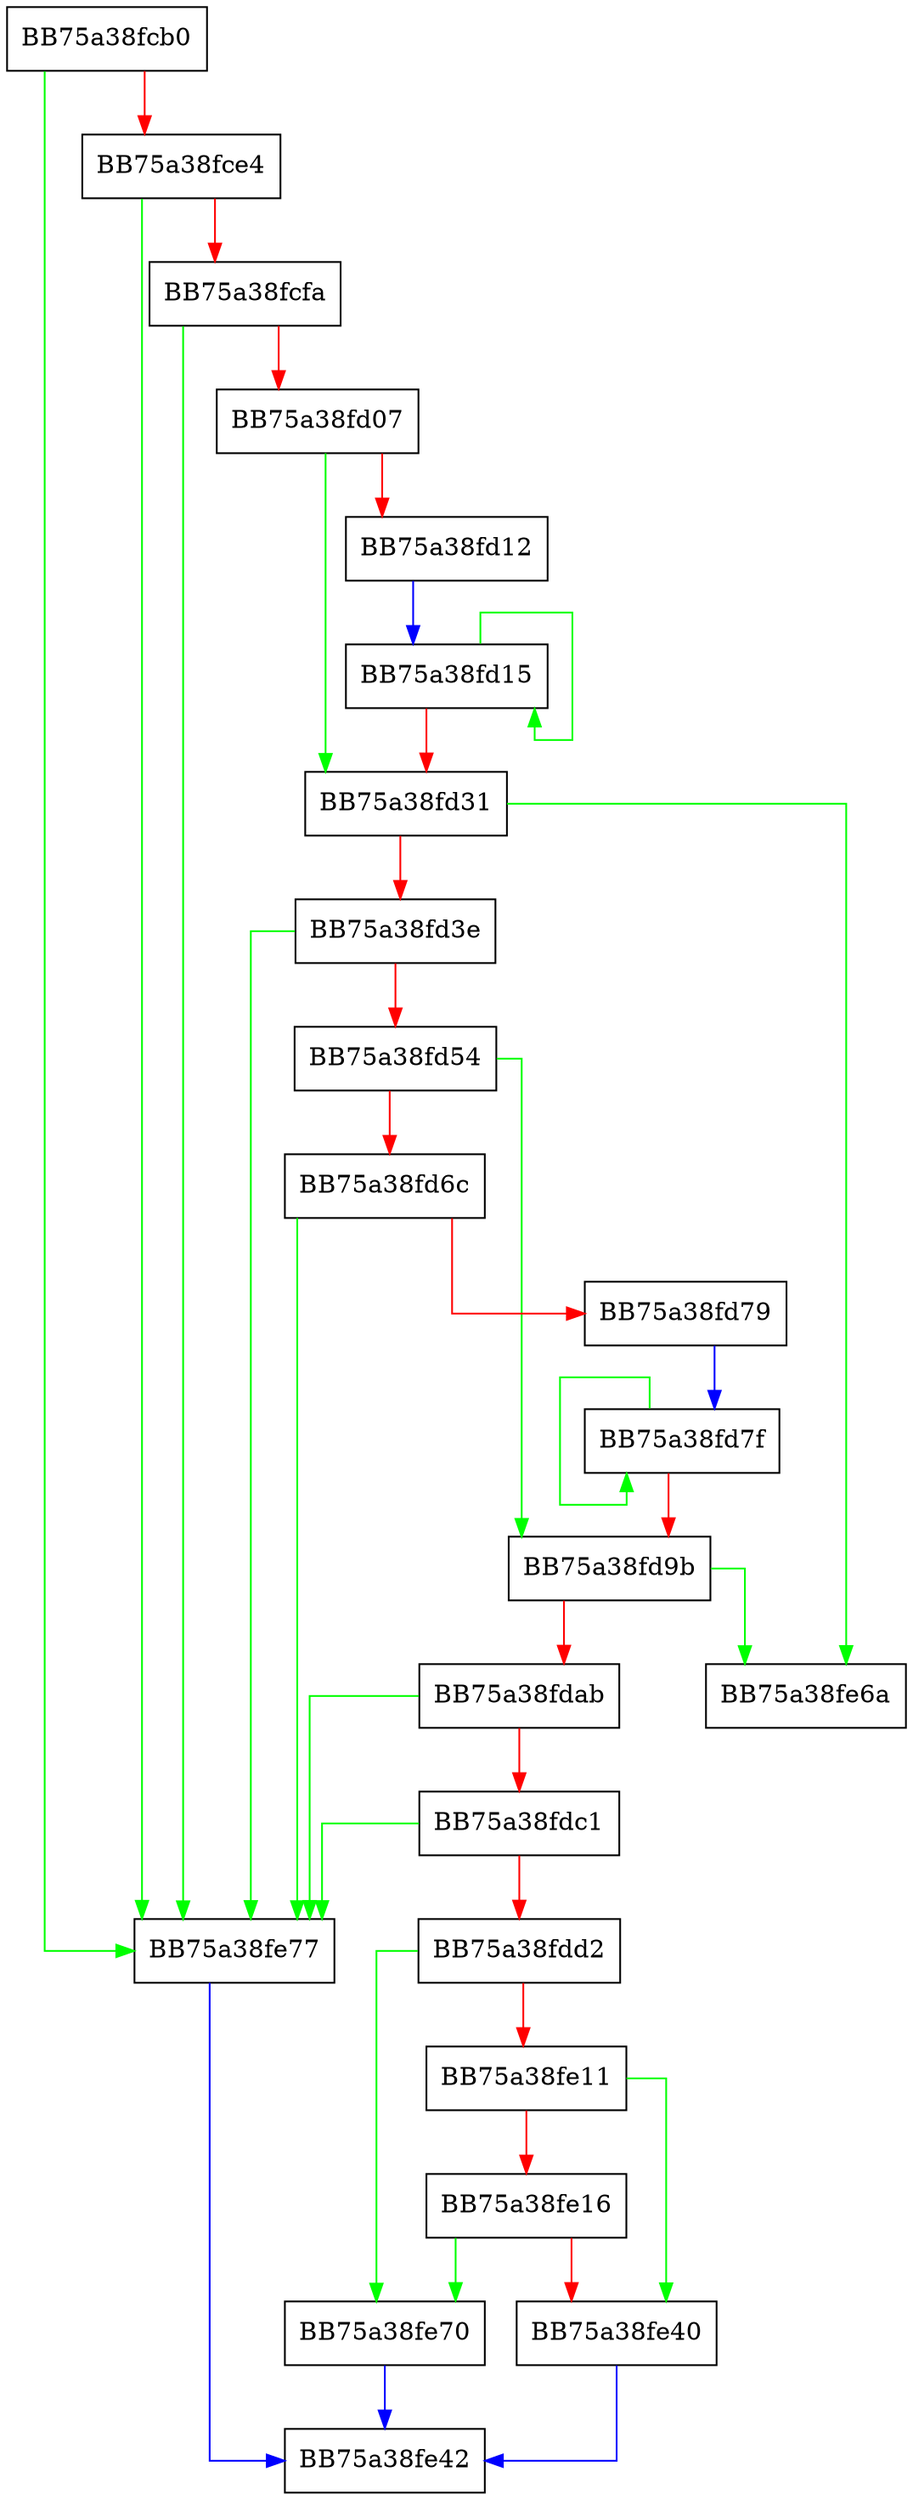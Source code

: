 digraph vregReceiver {
  node [shape="box"];
  graph [splines=ortho];
  BB75a38fcb0 -> BB75a38fe77 [color="green"];
  BB75a38fcb0 -> BB75a38fce4 [color="red"];
  BB75a38fce4 -> BB75a38fe77 [color="green"];
  BB75a38fce4 -> BB75a38fcfa [color="red"];
  BB75a38fcfa -> BB75a38fe77 [color="green"];
  BB75a38fcfa -> BB75a38fd07 [color="red"];
  BB75a38fd07 -> BB75a38fd31 [color="green"];
  BB75a38fd07 -> BB75a38fd12 [color="red"];
  BB75a38fd12 -> BB75a38fd15 [color="blue"];
  BB75a38fd15 -> BB75a38fd15 [color="green"];
  BB75a38fd15 -> BB75a38fd31 [color="red"];
  BB75a38fd31 -> BB75a38fe6a [color="green"];
  BB75a38fd31 -> BB75a38fd3e [color="red"];
  BB75a38fd3e -> BB75a38fe77 [color="green"];
  BB75a38fd3e -> BB75a38fd54 [color="red"];
  BB75a38fd54 -> BB75a38fd9b [color="green"];
  BB75a38fd54 -> BB75a38fd6c [color="red"];
  BB75a38fd6c -> BB75a38fe77 [color="green"];
  BB75a38fd6c -> BB75a38fd79 [color="red"];
  BB75a38fd79 -> BB75a38fd7f [color="blue"];
  BB75a38fd7f -> BB75a38fd7f [color="green"];
  BB75a38fd7f -> BB75a38fd9b [color="red"];
  BB75a38fd9b -> BB75a38fe6a [color="green"];
  BB75a38fd9b -> BB75a38fdab [color="red"];
  BB75a38fdab -> BB75a38fe77 [color="green"];
  BB75a38fdab -> BB75a38fdc1 [color="red"];
  BB75a38fdc1 -> BB75a38fe77 [color="green"];
  BB75a38fdc1 -> BB75a38fdd2 [color="red"];
  BB75a38fdd2 -> BB75a38fe70 [color="green"];
  BB75a38fdd2 -> BB75a38fe11 [color="red"];
  BB75a38fe11 -> BB75a38fe40 [color="green"];
  BB75a38fe11 -> BB75a38fe16 [color="red"];
  BB75a38fe16 -> BB75a38fe70 [color="green"];
  BB75a38fe16 -> BB75a38fe40 [color="red"];
  BB75a38fe40 -> BB75a38fe42 [color="blue"];
  BB75a38fe70 -> BB75a38fe42 [color="blue"];
  BB75a38fe77 -> BB75a38fe42 [color="blue"];
}
